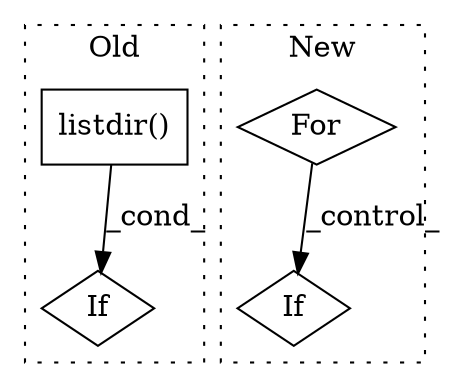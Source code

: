 digraph G {
subgraph cluster0 {
1 [label="listdir()" a="75" s="3507,3529" l="11,1" shape="box"];
3 [label="If" a="96" s="3595" l="3" shape="diamond"];
label = "Old";
style="dotted";
}
subgraph cluster1 {
2 [label="For" a="107" s="3460,3547" l="4,18" shape="diamond"];
4 [label="If" a="96" s="3565" l="3" shape="diamond"];
label = "New";
style="dotted";
}
1 -> 3 [label="_cond_"];
2 -> 4 [label="_control_"];
}